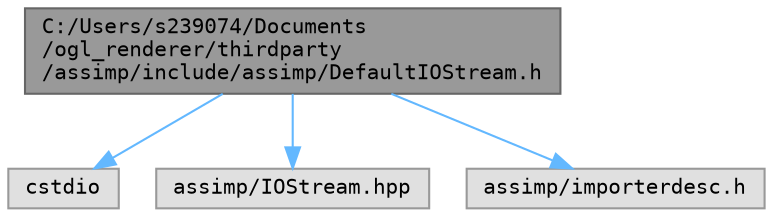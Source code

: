 digraph "C:/Users/s239074/Documents/ogl_renderer/thirdparty/assimp/include/assimp/DefaultIOStream.h"
{
 // LATEX_PDF_SIZE
  bgcolor="transparent";
  edge [fontname=Terminal,fontsize=10,labelfontname=Helvetica,labelfontsize=10];
  node [fontname=Terminal,fontsize=10,shape=box,height=0.2,width=0.4];
  Node1 [label="C:/Users/s239074/Documents\l/ogl_renderer/thirdparty\l/assimp/include/assimp/DefaultIOStream.h",height=0.2,width=0.4,color="gray40", fillcolor="grey60", style="filled", fontcolor="black",tooltip="Default file I/O using fXXX()-family of functions."];
  Node1 -> Node2 [color="steelblue1",style="solid"];
  Node2 [label="cstdio",height=0.2,width=0.4,color="grey60", fillcolor="#E0E0E0", style="filled",tooltip=" "];
  Node1 -> Node3 [color="steelblue1",style="solid"];
  Node3 [label="assimp/IOStream.hpp",height=0.2,width=0.4,color="grey60", fillcolor="#E0E0E0", style="filled",tooltip=" "];
  Node1 -> Node4 [color="steelblue1",style="solid"];
  Node4 [label="assimp/importerdesc.h",height=0.2,width=0.4,color="grey60", fillcolor="#E0E0E0", style="filled",tooltip=" "];
}
